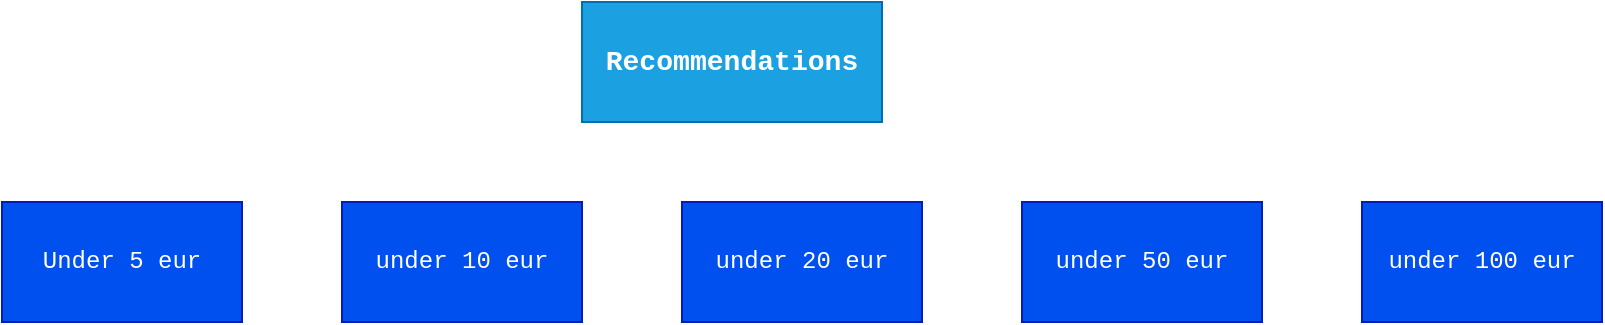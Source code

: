 <mxfile>
    <diagram id="h0AvOP3keEDmtiMIvSft" name="Page-1">
        <mxGraphModel dx="1520" dy="783" grid="1" gridSize="10" guides="1" tooltips="1" connect="1" arrows="1" fold="1" page="1" pageScale="1" pageWidth="850" pageHeight="1100" math="0" shadow="0">
            <root>
                <mxCell id="0"/>
                <mxCell id="1" parent="0"/>
                <mxCell id="2" value="&lt;h3&gt;Recommendations&lt;/h3&gt;" style="rounded=0;whiteSpace=wrap;html=1;fillColor=#1ba1e2;strokeColor=#006EAF;fontFamily=Courier New;fontColor=#ffffff;" vertex="1" parent="1">
                    <mxGeometry x="350" y="870" width="150" height="60" as="geometry"/>
                </mxCell>
                <mxCell id="3" value="Under 5 eur" style="rounded=0;whiteSpace=wrap;html=1;fontFamily=Courier New;fillColor=#0050ef;fontColor=#ffffff;strokeColor=#001DBC;" vertex="1" parent="1">
                    <mxGeometry x="60" y="970" width="120" height="60" as="geometry"/>
                </mxCell>
                <mxCell id="4" value="under 10 eur" style="rounded=0;whiteSpace=wrap;html=1;fontFamily=Courier New;fillColor=#0050ef;fontColor=#ffffff;strokeColor=#001DBC;" vertex="1" parent="1">
                    <mxGeometry x="230" y="970" width="120" height="60" as="geometry"/>
                </mxCell>
                <mxCell id="5" value="under 20 eur" style="rounded=0;whiteSpace=wrap;html=1;fontFamily=Courier New;fillColor=#0050ef;fontColor=#ffffff;strokeColor=#001DBC;" vertex="1" parent="1">
                    <mxGeometry x="400" y="970" width="120" height="60" as="geometry"/>
                </mxCell>
                <mxCell id="7" value="under 50 eur" style="rounded=0;whiteSpace=wrap;html=1;fontFamily=Courier New;fillColor=#0050ef;fontColor=#ffffff;strokeColor=#001DBC;" vertex="1" parent="1">
                    <mxGeometry x="570" y="970" width="120" height="60" as="geometry"/>
                </mxCell>
                <mxCell id="8" value="under 100 eur" style="rounded=0;whiteSpace=wrap;html=1;fontFamily=Courier New;fillColor=#0050ef;fontColor=#ffffff;strokeColor=#001DBC;" vertex="1" parent="1">
                    <mxGeometry x="740" y="970" width="120" height="60" as="geometry"/>
                </mxCell>
            </root>
        </mxGraphModel>
    </diagram>
</mxfile>